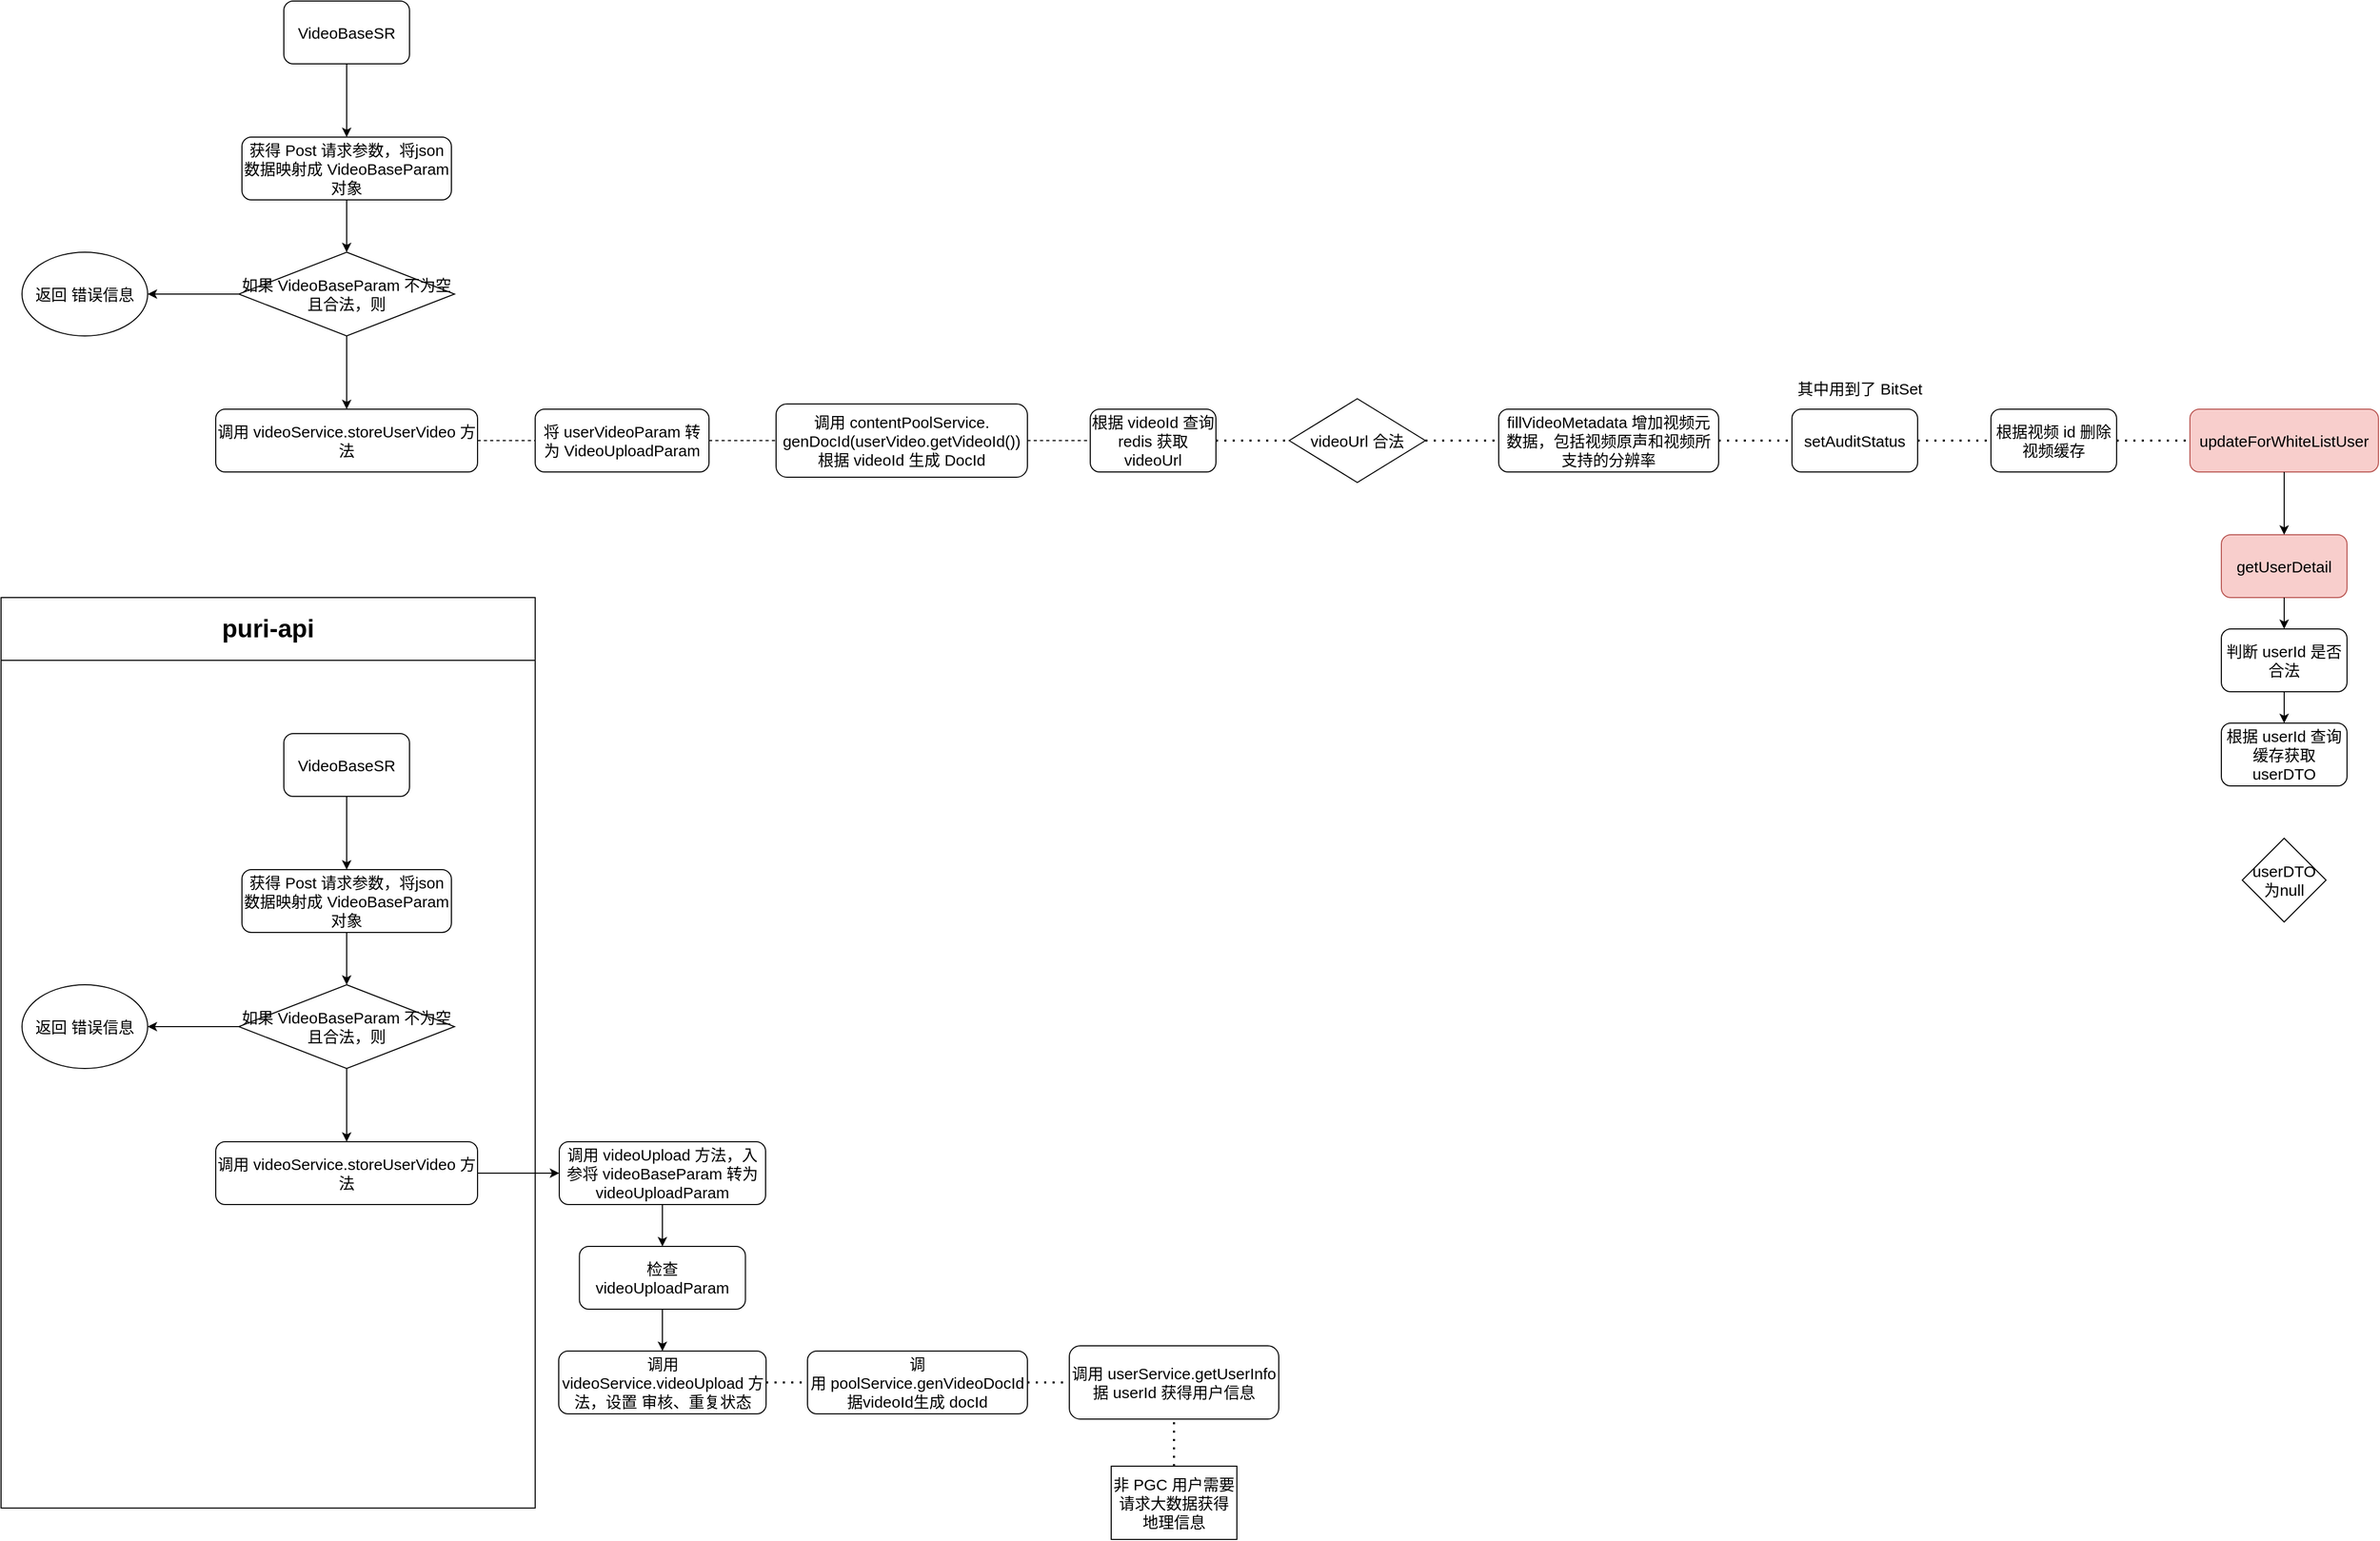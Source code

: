 <mxfile version="14.9.6" type="github">
  <diagram id="a6OnzV1Ndyk_DHkABWHQ" name="第 1 页">
    <mxGraphModel dx="1865" dy="652" grid="1" gridSize="10" guides="1" tooltips="1" connect="1" arrows="1" fold="1" page="1" pageScale="1" pageWidth="827" pageHeight="1169" math="0" shadow="0">
      <root>
        <mxCell id="0" />
        <mxCell id="1" parent="0" />
        <mxCell id="Qp-zmMEZd6aNc9Hle5iR-2" value="" style="rounded=0;whiteSpace=wrap;html=1;fontSize=15;" vertex="1" parent="1">
          <mxGeometry x="-120" y="690" width="510" height="810" as="geometry" />
        </mxCell>
        <mxCell id="ii8zYGcmFe8xObhYAkSk-1" value="VideoBaseSR" style="rounded=1;whiteSpace=wrap;html=1;fontSize=15;" parent="1" vertex="1">
          <mxGeometry x="150" y="60" width="120" height="60" as="geometry" />
        </mxCell>
        <mxCell id="ii8zYGcmFe8xObhYAkSk-2" value="获得 Post 请求参数，将json数据映射成&amp;nbsp;VideoBaseParam 对象" style="rounded=1;whiteSpace=wrap;html=1;fontSize=15;" parent="1" vertex="1">
          <mxGeometry x="110" y="190" width="200" height="60" as="geometry" />
        </mxCell>
        <mxCell id="ii8zYGcmFe8xObhYAkSk-4" value="调用&amp;nbsp;videoService.storeUserVideo 方法" style="rounded=1;whiteSpace=wrap;html=1;fontSize=15;" parent="1" vertex="1">
          <mxGeometry x="85" y="450" width="250" height="60" as="geometry" />
        </mxCell>
        <mxCell id="ii8zYGcmFe8xObhYAkSk-5" value="&lt;span&gt;如果&amp;nbsp;VideoBaseParam 不为空且合法，则&lt;/span&gt;" style="rhombus;whiteSpace=wrap;html=1;fontSize=15;" parent="1" vertex="1">
          <mxGeometry x="107" y="300" width="206" height="80" as="geometry" />
        </mxCell>
        <mxCell id="ii8zYGcmFe8xObhYAkSk-6" value="" style="endArrow=classic;html=1;fontSize=15;exitX=0.5;exitY=1;exitDx=0;exitDy=0;entryX=0.5;entryY=0;entryDx=0;entryDy=0;" parent="1" source="ii8zYGcmFe8xObhYAkSk-1" target="ii8zYGcmFe8xObhYAkSk-2" edge="1">
          <mxGeometry width="50" height="50" relative="1" as="geometry">
            <mxPoint x="230" y="170" as="sourcePoint" />
            <mxPoint x="460" y="100" as="targetPoint" />
          </mxGeometry>
        </mxCell>
        <mxCell id="ii8zYGcmFe8xObhYAkSk-7" value="" style="endArrow=classic;html=1;fontSize=15;exitX=0.5;exitY=1;exitDx=0;exitDy=0;entryX=0.5;entryY=0;entryDx=0;entryDy=0;" parent="1" source="ii8zYGcmFe8xObhYAkSk-2" target="ii8zYGcmFe8xObhYAkSk-5" edge="1">
          <mxGeometry width="50" height="50" relative="1" as="geometry">
            <mxPoint x="500" y="350" as="sourcePoint" />
            <mxPoint x="550" y="300" as="targetPoint" />
          </mxGeometry>
        </mxCell>
        <mxCell id="ii8zYGcmFe8xObhYAkSk-8" value="" style="endArrow=classic;html=1;fontSize=15;exitX=0.5;exitY=1;exitDx=0;exitDy=0;entryX=0.5;entryY=0;entryDx=0;entryDy=0;" parent="1" source="ii8zYGcmFe8xObhYAkSk-5" target="ii8zYGcmFe8xObhYAkSk-4" edge="1">
          <mxGeometry width="50" height="50" relative="1" as="geometry">
            <mxPoint x="320" y="410" as="sourcePoint" />
            <mxPoint x="370" y="360" as="targetPoint" />
          </mxGeometry>
        </mxCell>
        <mxCell id="ii8zYGcmFe8xObhYAkSk-9" value="" style="endArrow=classic;html=1;fontSize=15;exitX=0;exitY=0.5;exitDx=0;exitDy=0;" parent="1" source="ii8zYGcmFe8xObhYAkSk-5" edge="1">
          <mxGeometry width="50" height="50" relative="1" as="geometry">
            <mxPoint x="420" y="300" as="sourcePoint" />
            <mxPoint x="20" y="340" as="targetPoint" />
          </mxGeometry>
        </mxCell>
        <mxCell id="ii8zYGcmFe8xObhYAkSk-11" value="返回 错误信息" style="ellipse;whiteSpace=wrap;html=1;fontSize=15;" parent="1" vertex="1">
          <mxGeometry x="-100" y="300" width="120" height="80" as="geometry" />
        </mxCell>
        <mxCell id="ii8zYGcmFe8xObhYAkSk-12" value="将&amp;nbsp;userVideoParam 转为&amp;nbsp;VideoUploadParam" style="rounded=1;whiteSpace=wrap;html=1;fontSize=15;" parent="1" vertex="1">
          <mxGeometry x="390" y="450" width="166" height="60" as="geometry" />
        </mxCell>
        <mxCell id="ii8zYGcmFe8xObhYAkSk-14" value="调用&amp;nbsp;contentPoolService.&lt;br&gt;genDocId(userVideo.getVideoId())根据 videoId 生成 DocId" style="rounded=1;whiteSpace=wrap;html=1;fontSize=15;" parent="1" vertex="1">
          <mxGeometry x="620" y="445" width="240" height="70" as="geometry" />
        </mxCell>
        <mxCell id="ii8zYGcmFe8xObhYAkSk-15" value="根据 videoId 查询redis 获取 videoUrl" style="rounded=1;whiteSpace=wrap;html=1;fontSize=15;" parent="1" vertex="1">
          <mxGeometry x="920" y="450" width="120" height="60" as="geometry" />
        </mxCell>
        <mxCell id="ii8zYGcmFe8xObhYAkSk-16" value="videoUrl 合法" style="rhombus;whiteSpace=wrap;html=1;fontSize=15;" parent="1" vertex="1">
          <mxGeometry x="1110" y="440" width="130" height="80" as="geometry" />
        </mxCell>
        <mxCell id="ii8zYGcmFe8xObhYAkSk-17" value="" style="endArrow=none;dashed=1;html=1;fontSize=15;exitX=1;exitY=0.5;exitDx=0;exitDy=0;entryX=0;entryY=0.5;entryDx=0;entryDy=0;" parent="1" source="ii8zYGcmFe8xObhYAkSk-4" target="ii8zYGcmFe8xObhYAkSk-12" edge="1">
          <mxGeometry width="50" height="50" relative="1" as="geometry">
            <mxPoint x="320" y="610" as="sourcePoint" />
            <mxPoint x="370" y="560" as="targetPoint" />
          </mxGeometry>
        </mxCell>
        <mxCell id="ii8zYGcmFe8xObhYAkSk-18" value="" style="endArrow=none;dashed=1;html=1;fontSize=15;exitX=1;exitY=0.5;exitDx=0;exitDy=0;entryX=0;entryY=0.5;entryDx=0;entryDy=0;" parent="1" source="ii8zYGcmFe8xObhYAkSk-12" target="ii8zYGcmFe8xObhYAkSk-14" edge="1">
          <mxGeometry width="50" height="50" relative="1" as="geometry">
            <mxPoint x="570" y="410" as="sourcePoint" />
            <mxPoint x="620" y="360" as="targetPoint" />
          </mxGeometry>
        </mxCell>
        <mxCell id="ii8zYGcmFe8xObhYAkSk-19" value="" style="endArrow=none;dashed=1;html=1;fontSize=15;exitX=1;exitY=0.5;exitDx=0;exitDy=0;entryX=0;entryY=0.5;entryDx=0;entryDy=0;" parent="1" source="ii8zYGcmFe8xObhYAkSk-14" target="ii8zYGcmFe8xObhYAkSk-15" edge="1">
          <mxGeometry width="50" height="50" relative="1" as="geometry">
            <mxPoint x="880" y="430" as="sourcePoint" />
            <mxPoint x="930" y="380" as="targetPoint" />
          </mxGeometry>
        </mxCell>
        <mxCell id="ii8zYGcmFe8xObhYAkSk-20" value="" style="endArrow=none;dashed=1;html=1;dashPattern=1 3;strokeWidth=2;fontSize=15;exitX=1;exitY=0.5;exitDx=0;exitDy=0;entryX=0;entryY=0.5;entryDx=0;entryDy=0;" parent="1" source="ii8zYGcmFe8xObhYAkSk-15" target="ii8zYGcmFe8xObhYAkSk-16" edge="1">
          <mxGeometry width="50" height="50" relative="1" as="geometry">
            <mxPoint x="1040" y="440" as="sourcePoint" />
            <mxPoint x="1090" y="390" as="targetPoint" />
          </mxGeometry>
        </mxCell>
        <mxCell id="ii8zYGcmFe8xObhYAkSk-21" value="fillVideoMetadata 增加视频元数据，包括视频原声和视频所支持的分辨率" style="rounded=1;whiteSpace=wrap;html=1;fontSize=15;" parent="1" vertex="1">
          <mxGeometry x="1310" y="450" width="210" height="60" as="geometry" />
        </mxCell>
        <mxCell id="ii8zYGcmFe8xObhYAkSk-22" value="setAuditStatus" style="rounded=1;whiteSpace=wrap;html=1;fontSize=15;" parent="1" vertex="1">
          <mxGeometry x="1590" y="450" width="120" height="60" as="geometry" />
        </mxCell>
        <mxCell id="ii8zYGcmFe8xObhYAkSk-23" value="其中用到了 BitSet" style="text;html=1;strokeColor=none;fillColor=none;align=center;verticalAlign=middle;whiteSpace=wrap;rounded=0;fontSize=15;" parent="1" vertex="1">
          <mxGeometry x="1590" y="420" width="130" height="20" as="geometry" />
        </mxCell>
        <mxCell id="ii8zYGcmFe8xObhYAkSk-25" value="根据视频 id 删除视频缓存" style="rounded=1;whiteSpace=wrap;html=1;fontSize=15;" parent="1" vertex="1">
          <mxGeometry x="1780" y="450" width="120" height="60" as="geometry" />
        </mxCell>
        <mxCell id="ii8zYGcmFe8xObhYAkSk-26" value="updateForWhiteListUser" style="rounded=1;whiteSpace=wrap;html=1;fontSize=15;fillColor=#f8cecc;strokeColor=#b85450;" parent="1" vertex="1">
          <mxGeometry x="1970" y="450" width="180" height="60" as="geometry" />
        </mxCell>
        <mxCell id="ii8zYGcmFe8xObhYAkSk-29" value="getUserDetail" style="rounded=1;whiteSpace=wrap;html=1;fontSize=15;fillColor=#f8cecc;strokeColor=#b85450;" parent="1" vertex="1">
          <mxGeometry x="2000" y="570" width="120" height="60" as="geometry" />
        </mxCell>
        <mxCell id="ii8zYGcmFe8xObhYAkSk-30" value="判断 userId 是否合法" style="rounded=1;whiteSpace=wrap;html=1;fontSize=15;" parent="1" vertex="1">
          <mxGeometry x="2000" y="660" width="120" height="60" as="geometry" />
        </mxCell>
        <mxCell id="ii8zYGcmFe8xObhYAkSk-31" value="根据 userId 查询缓存获取 userDTO" style="rounded=1;whiteSpace=wrap;html=1;fontSize=15;" parent="1" vertex="1">
          <mxGeometry x="2000" y="750" width="120" height="60" as="geometry" />
        </mxCell>
        <mxCell id="ii8zYGcmFe8xObhYAkSk-32" value="" style="endArrow=none;dashed=1;html=1;dashPattern=1 3;strokeWidth=2;fontSize=15;exitX=1;exitY=0.5;exitDx=0;exitDy=0;entryX=0;entryY=0.5;entryDx=0;entryDy=0;" parent="1" source="ii8zYGcmFe8xObhYAkSk-22" target="ii8zYGcmFe8xObhYAkSk-25" edge="1">
          <mxGeometry width="50" height="50" relative="1" as="geometry">
            <mxPoint x="1740" y="610" as="sourcePoint" />
            <mxPoint x="1790" y="560" as="targetPoint" />
          </mxGeometry>
        </mxCell>
        <mxCell id="ii8zYGcmFe8xObhYAkSk-33" value="" style="endArrow=none;dashed=1;html=1;dashPattern=1 3;strokeWidth=2;fontSize=15;exitX=1;exitY=0.5;exitDx=0;exitDy=0;" parent="1" source="ii8zYGcmFe8xObhYAkSk-21" target="ii8zYGcmFe8xObhYAkSk-22" edge="1">
          <mxGeometry width="50" height="50" relative="1" as="geometry">
            <mxPoint x="1490" y="580" as="sourcePoint" />
            <mxPoint x="1540" y="530" as="targetPoint" />
          </mxGeometry>
        </mxCell>
        <mxCell id="ii8zYGcmFe8xObhYAkSk-34" value="" style="endArrow=none;dashed=1;html=1;dashPattern=1 3;strokeWidth=2;fontSize=15;exitX=1;exitY=0.5;exitDx=0;exitDy=0;entryX=0;entryY=0.5;entryDx=0;entryDy=0;" parent="1" source="ii8zYGcmFe8xObhYAkSk-16" target="ii8zYGcmFe8xObhYAkSk-21" edge="1">
          <mxGeometry width="50" height="50" relative="1" as="geometry">
            <mxPoint x="1280" y="590" as="sourcePoint" />
            <mxPoint x="1330" y="540" as="targetPoint" />
          </mxGeometry>
        </mxCell>
        <mxCell id="ii8zYGcmFe8xObhYAkSk-35" value="" style="endArrow=none;dashed=1;html=1;dashPattern=1 3;strokeWidth=2;fontSize=15;exitX=1;exitY=0.5;exitDx=0;exitDy=0;entryX=0;entryY=0.5;entryDx=0;entryDy=0;" parent="1" source="ii8zYGcmFe8xObhYAkSk-25" target="ii8zYGcmFe8xObhYAkSk-26" edge="1">
          <mxGeometry width="50" height="50" relative="1" as="geometry">
            <mxPoint x="1810" y="600" as="sourcePoint" />
            <mxPoint x="1860" y="550" as="targetPoint" />
          </mxGeometry>
        </mxCell>
        <mxCell id="ii8zYGcmFe8xObhYAkSk-38" value="" style="endArrow=classic;html=1;fontSize=15;exitX=0.5;exitY=1;exitDx=0;exitDy=0;entryX=0.5;entryY=0;entryDx=0;entryDy=0;" parent="1" source="ii8zYGcmFe8xObhYAkSk-26" target="ii8zYGcmFe8xObhYAkSk-29" edge="1">
          <mxGeometry width="50" height="50" relative="1" as="geometry">
            <mxPoint x="1920" y="610" as="sourcePoint" />
            <mxPoint x="1970" y="560" as="targetPoint" />
          </mxGeometry>
        </mxCell>
        <mxCell id="ii8zYGcmFe8xObhYAkSk-39" value="" style="endArrow=classic;html=1;fontSize=15;exitX=0.5;exitY=1;exitDx=0;exitDy=0;entryX=0.5;entryY=0;entryDx=0;entryDy=0;" parent="1" source="ii8zYGcmFe8xObhYAkSk-29" target="ii8zYGcmFe8xObhYAkSk-30" edge="1">
          <mxGeometry width="50" height="50" relative="1" as="geometry">
            <mxPoint x="1880" y="640" as="sourcePoint" />
            <mxPoint x="1930" y="590" as="targetPoint" />
          </mxGeometry>
        </mxCell>
        <mxCell id="ii8zYGcmFe8xObhYAkSk-40" value="" style="endArrow=classic;html=1;fontSize=15;exitX=0.5;exitY=1;exitDx=0;exitDy=0;entryX=0.5;entryY=0;entryDx=0;entryDy=0;" parent="1" source="ii8zYGcmFe8xObhYAkSk-30" target="ii8zYGcmFe8xObhYAkSk-31" edge="1">
          <mxGeometry width="50" height="50" relative="1" as="geometry">
            <mxPoint x="1880" y="670" as="sourcePoint" />
            <mxPoint x="1930" y="620" as="targetPoint" />
          </mxGeometry>
        </mxCell>
        <mxCell id="ii8zYGcmFe8xObhYAkSk-41" value="userDTO 为null" style="rhombus;whiteSpace=wrap;html=1;fontSize=15;" parent="1" vertex="1">
          <mxGeometry x="2020" y="860" width="80" height="80" as="geometry" />
        </mxCell>
        <mxCell id="U-K7W_-wxtddjvLADjQt-1" value="VideoBaseSR" style="rounded=1;whiteSpace=wrap;html=1;fontSize=15;" parent="1" vertex="1">
          <mxGeometry x="150" y="760" width="120" height="60" as="geometry" />
        </mxCell>
        <mxCell id="U-K7W_-wxtddjvLADjQt-2" value="获得 Post 请求参数，将json数据映射成&amp;nbsp;VideoBaseParam 对象" style="rounded=1;whiteSpace=wrap;html=1;fontSize=15;" parent="1" vertex="1">
          <mxGeometry x="110" y="890" width="200" height="60" as="geometry" />
        </mxCell>
        <mxCell id="U-K7W_-wxtddjvLADjQt-3" value="调用&amp;nbsp;videoService.storeUserVideo 方法" style="rounded=1;whiteSpace=wrap;html=1;fontSize=15;" parent="1" vertex="1">
          <mxGeometry x="85" y="1150" width="250" height="60" as="geometry" />
        </mxCell>
        <mxCell id="U-K7W_-wxtddjvLADjQt-4" value="&lt;span&gt;如果&amp;nbsp;VideoBaseParam 不为空且合法，则&lt;/span&gt;" style="rhombus;whiteSpace=wrap;html=1;fontSize=15;" parent="1" vertex="1">
          <mxGeometry x="107" y="1000" width="206" height="80" as="geometry" />
        </mxCell>
        <mxCell id="U-K7W_-wxtddjvLADjQt-5" value="" style="endArrow=classic;html=1;fontSize=15;exitX=0.5;exitY=1;exitDx=0;exitDy=0;entryX=0.5;entryY=0;entryDx=0;entryDy=0;" parent="1" source="U-K7W_-wxtddjvLADjQt-1" target="U-K7W_-wxtddjvLADjQt-2" edge="1">
          <mxGeometry width="50" height="50" relative="1" as="geometry">
            <mxPoint x="230" y="870" as="sourcePoint" />
            <mxPoint x="460" y="800" as="targetPoint" />
          </mxGeometry>
        </mxCell>
        <mxCell id="U-K7W_-wxtddjvLADjQt-6" value="" style="endArrow=classic;html=1;fontSize=15;exitX=0.5;exitY=1;exitDx=0;exitDy=0;entryX=0.5;entryY=0;entryDx=0;entryDy=0;" parent="1" source="U-K7W_-wxtddjvLADjQt-2" target="U-K7W_-wxtddjvLADjQt-4" edge="1">
          <mxGeometry width="50" height="50" relative="1" as="geometry">
            <mxPoint x="500" y="1050" as="sourcePoint" />
            <mxPoint x="550" y="1000" as="targetPoint" />
          </mxGeometry>
        </mxCell>
        <mxCell id="U-K7W_-wxtddjvLADjQt-7" value="" style="endArrow=classic;html=1;fontSize=15;exitX=0.5;exitY=1;exitDx=0;exitDy=0;entryX=0.5;entryY=0;entryDx=0;entryDy=0;" parent="1" source="U-K7W_-wxtddjvLADjQt-4" target="U-K7W_-wxtddjvLADjQt-3" edge="1">
          <mxGeometry width="50" height="50" relative="1" as="geometry">
            <mxPoint x="320" y="1110" as="sourcePoint" />
            <mxPoint x="370" y="1060" as="targetPoint" />
          </mxGeometry>
        </mxCell>
        <mxCell id="U-K7W_-wxtddjvLADjQt-8" value="" style="endArrow=classic;html=1;fontSize=15;exitX=0;exitY=0.5;exitDx=0;exitDy=0;" parent="1" source="U-K7W_-wxtddjvLADjQt-4" edge="1">
          <mxGeometry width="50" height="50" relative="1" as="geometry">
            <mxPoint x="420" y="1000" as="sourcePoint" />
            <mxPoint x="20" y="1040" as="targetPoint" />
          </mxGeometry>
        </mxCell>
        <mxCell id="U-K7W_-wxtddjvLADjQt-9" value="返回 错误信息" style="ellipse;whiteSpace=wrap;html=1;fontSize=15;" parent="1" vertex="1">
          <mxGeometry x="-100" y="1000" width="120" height="80" as="geometry" />
        </mxCell>
        <mxCell id="Qp-zmMEZd6aNc9Hle5iR-1" value="调用 videoUpload 方法，入参将 videoBaseParam 转为 videoUploadParam" style="rounded=1;whiteSpace=wrap;html=1;fontSize=15;" vertex="1" parent="1">
          <mxGeometry x="413" y="1150" width="197" height="60" as="geometry" />
        </mxCell>
        <mxCell id="Qp-zmMEZd6aNc9Hle5iR-3" value="检查 videoUploadParam" style="rounded=1;whiteSpace=wrap;html=1;fontSize=15;" vertex="1" parent="1">
          <mxGeometry x="432.25" y="1250" width="158.5" height="60" as="geometry" />
        </mxCell>
        <mxCell id="Qp-zmMEZd6aNc9Hle5iR-4" value="调用 videoService.videoUpload 方法，设置 审核、重复状态" style="rounded=1;whiteSpace=wrap;html=1;fontSize=15;" vertex="1" parent="1">
          <mxGeometry x="412.5" y="1350" width="198" height="60" as="geometry" />
        </mxCell>
        <mxCell id="Qp-zmMEZd6aNc9Hle5iR-5" value="调用&amp;nbsp;poolService.genVideoDocId 据videoId生成 docId" style="rounded=1;whiteSpace=wrap;html=1;fontSize=15;" vertex="1" parent="1">
          <mxGeometry x="650" y="1350" width="210" height="60" as="geometry" />
        </mxCell>
        <mxCell id="Qp-zmMEZd6aNc9Hle5iR-7" value="调用&amp;nbsp;userService.getUserInfo 据 userId 获得用户信息" style="rounded=1;whiteSpace=wrap;html=1;fontSize=15;" vertex="1" parent="1">
          <mxGeometry x="900" y="1345" width="200" height="70" as="geometry" />
        </mxCell>
        <mxCell id="Qp-zmMEZd6aNc9Hle5iR-8" value="非 PGC 用户需要请求大数据获得地理信息" style="rounded=0;whiteSpace=wrap;html=1;fontSize=15;" vertex="1" parent="1">
          <mxGeometry x="940" y="1460" width="120" height="70" as="geometry" />
        </mxCell>
        <mxCell id="Qp-zmMEZd6aNc9Hle5iR-9" value="" style="endArrow=classic;html=1;fontSize=15;exitX=1;exitY=0.5;exitDx=0;exitDy=0;entryX=0;entryY=0.5;entryDx=0;entryDy=0;" edge="1" parent="1" source="U-K7W_-wxtddjvLADjQt-3" target="Qp-zmMEZd6aNc9Hle5iR-1">
          <mxGeometry width="50" height="50" relative="1" as="geometry">
            <mxPoint x="440" y="1140" as="sourcePoint" />
            <mxPoint x="490" y="1090" as="targetPoint" />
          </mxGeometry>
        </mxCell>
        <mxCell id="Qp-zmMEZd6aNc9Hle5iR-10" value="" style="endArrow=classic;html=1;fontSize=15;exitX=0.5;exitY=1;exitDx=0;exitDy=0;entryX=0.5;entryY=0;entryDx=0;entryDy=0;" edge="1" parent="1" source="Qp-zmMEZd6aNc9Hle5iR-1" target="Qp-zmMEZd6aNc9Hle5iR-3">
          <mxGeometry width="50" height="50" relative="1" as="geometry">
            <mxPoint x="750" y="1250" as="sourcePoint" />
            <mxPoint x="800" y="1200" as="targetPoint" />
          </mxGeometry>
        </mxCell>
        <mxCell id="Qp-zmMEZd6aNc9Hle5iR-11" value="" style="endArrow=classic;html=1;fontSize=15;exitX=0.5;exitY=1;exitDx=0;exitDy=0;entryX=0.5;entryY=0;entryDx=0;entryDy=0;" edge="1" parent="1" source="Qp-zmMEZd6aNc9Hle5iR-3" target="Qp-zmMEZd6aNc9Hle5iR-4">
          <mxGeometry width="50" height="50" relative="1" as="geometry">
            <mxPoint x="700" y="1290" as="sourcePoint" />
            <mxPoint x="750" y="1240" as="targetPoint" />
          </mxGeometry>
        </mxCell>
        <mxCell id="Qp-zmMEZd6aNc9Hle5iR-16" value="" style="endArrow=none;dashed=1;html=1;dashPattern=1 3;strokeWidth=2;fontSize=15;exitX=1;exitY=0.5;exitDx=0;exitDy=0;entryX=0;entryY=0.5;entryDx=0;entryDy=0;" edge="1" parent="1" source="Qp-zmMEZd6aNc9Hle5iR-4" target="Qp-zmMEZd6aNc9Hle5iR-5">
          <mxGeometry width="50" height="50" relative="1" as="geometry">
            <mxPoint x="630" y="1500" as="sourcePoint" />
            <mxPoint x="680" y="1450" as="targetPoint" />
          </mxGeometry>
        </mxCell>
        <mxCell id="Qp-zmMEZd6aNc9Hle5iR-17" value="" style="endArrow=none;dashed=1;html=1;dashPattern=1 3;strokeWidth=2;fontSize=15;exitX=1;exitY=0.5;exitDx=0;exitDy=0;entryX=0;entryY=0.5;entryDx=0;entryDy=0;" edge="1" parent="1" source="Qp-zmMEZd6aNc9Hle5iR-5" target="Qp-zmMEZd6aNc9Hle5iR-7">
          <mxGeometry width="50" height="50" relative="1" as="geometry">
            <mxPoint x="840" y="1490" as="sourcePoint" />
            <mxPoint x="890" y="1440" as="targetPoint" />
          </mxGeometry>
        </mxCell>
        <mxCell id="Qp-zmMEZd6aNc9Hle5iR-18" value="" style="endArrow=none;dashed=1;html=1;dashPattern=1 3;strokeWidth=2;fontSize=15;entryX=0.5;entryY=1;entryDx=0;entryDy=0;exitX=0.5;exitY=0;exitDx=0;exitDy=0;" edge="1" parent="1" source="Qp-zmMEZd6aNc9Hle5iR-8" target="Qp-zmMEZd6aNc9Hle5iR-7">
          <mxGeometry width="50" height="50" relative="1" as="geometry">
            <mxPoint x="810" y="1510" as="sourcePoint" />
            <mxPoint x="860" y="1460" as="targetPoint" />
          </mxGeometry>
        </mxCell>
        <mxCell id="Qp-zmMEZd6aNc9Hle5iR-19" value="puri-api" style="rounded=0;whiteSpace=wrap;html=1;fontSize=24;fontStyle=1" vertex="1" parent="1">
          <mxGeometry x="-120" y="630" width="510" height="60" as="geometry" />
        </mxCell>
      </root>
    </mxGraphModel>
  </diagram>
</mxfile>
